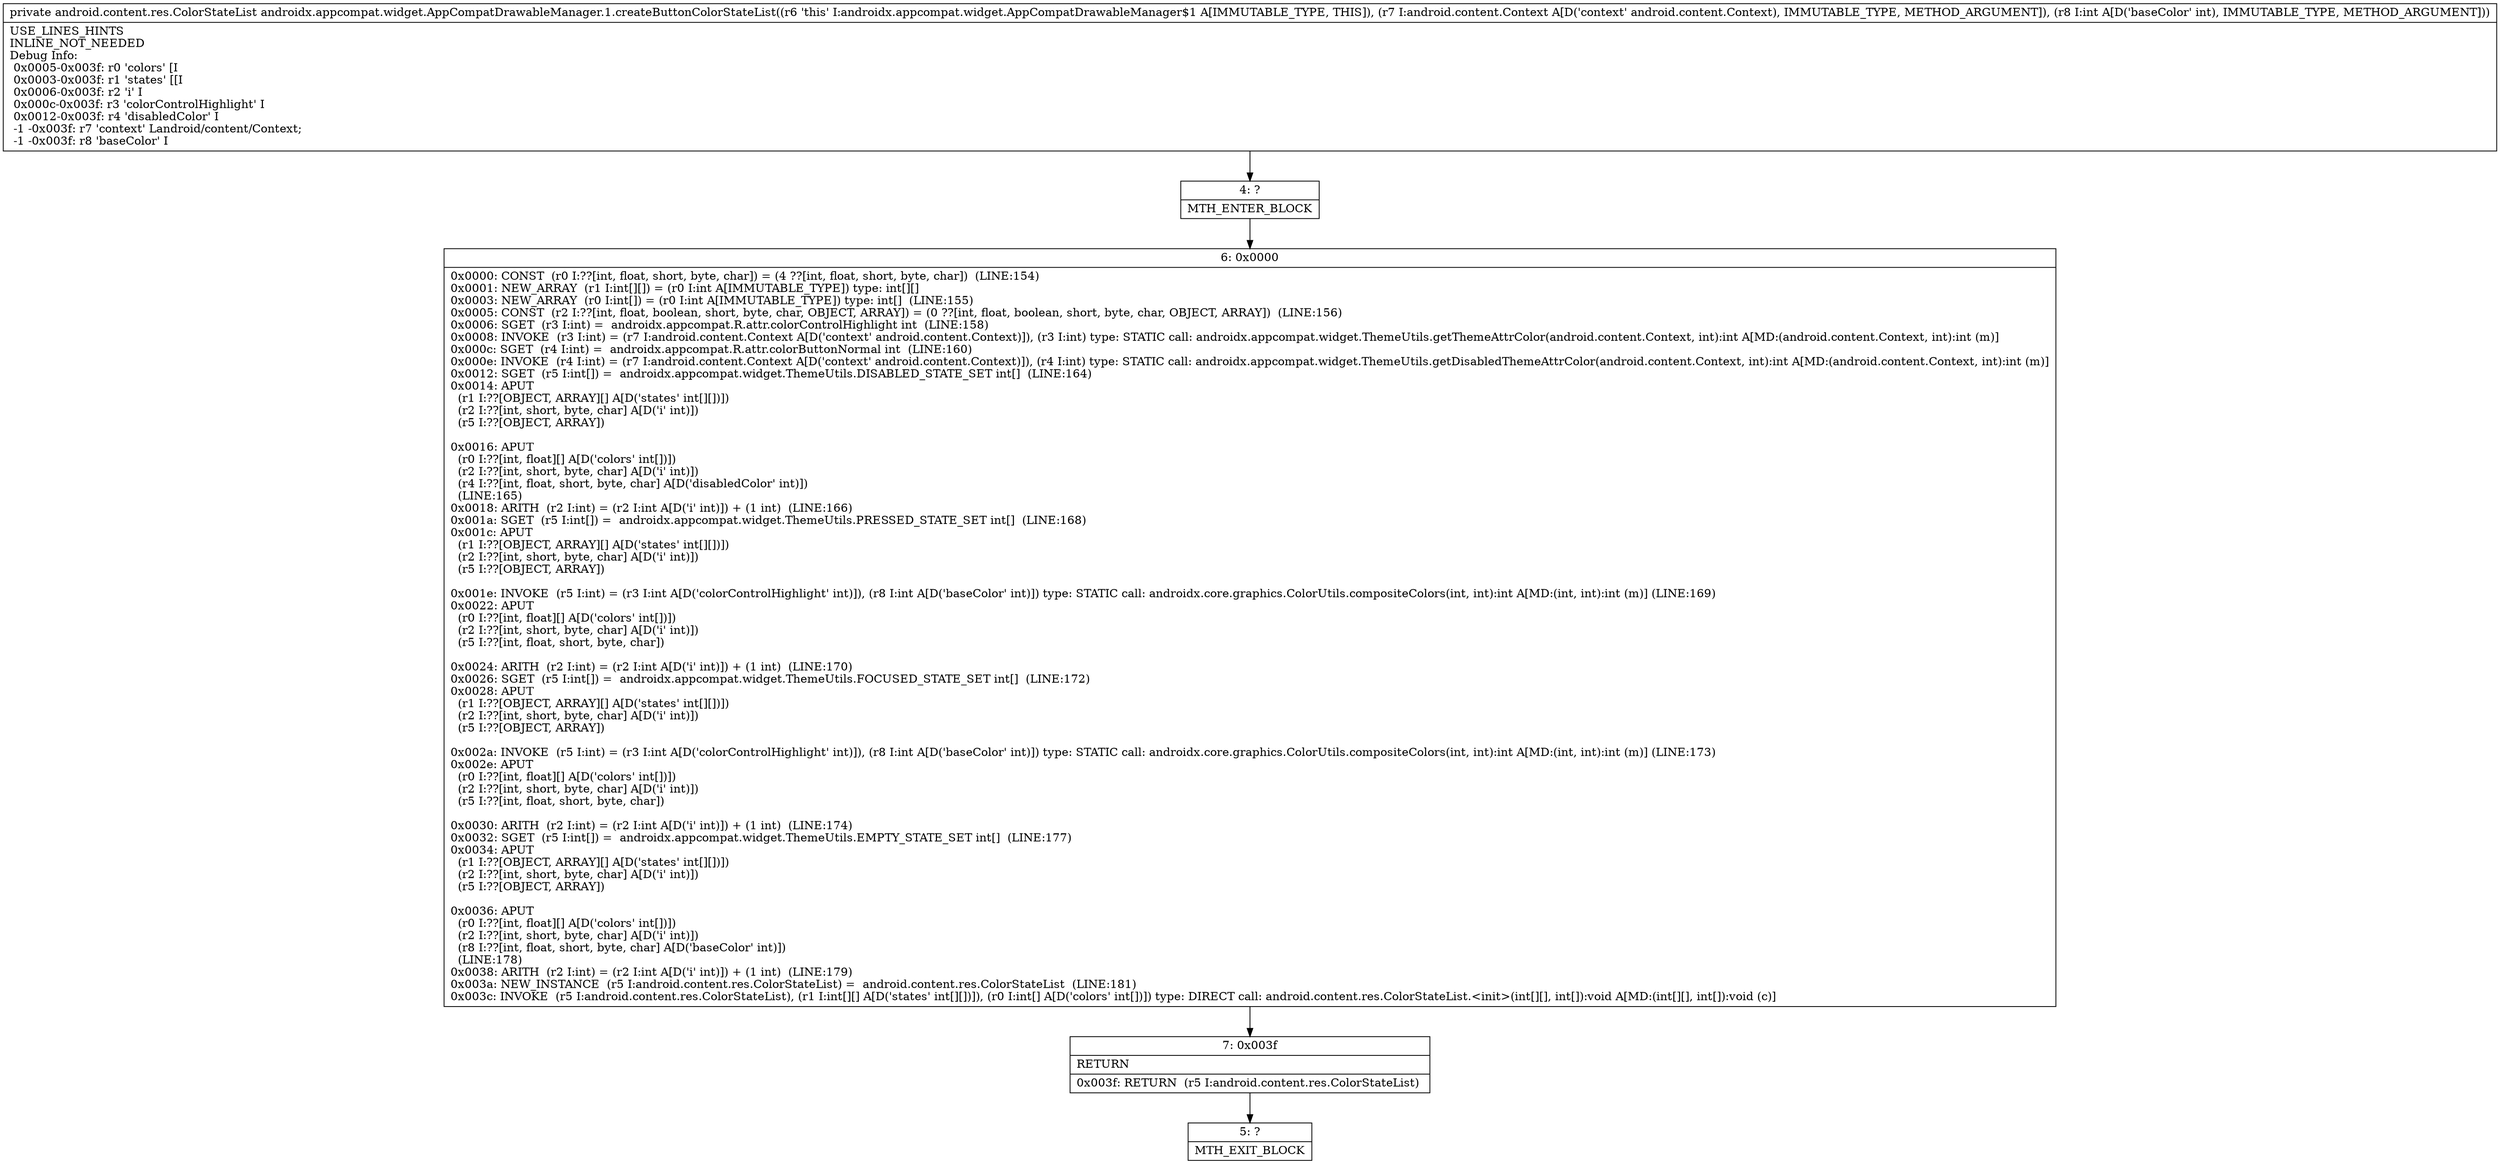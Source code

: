 digraph "CFG forandroidx.appcompat.widget.AppCompatDrawableManager.1.createButtonColorStateList(Landroid\/content\/Context;I)Landroid\/content\/res\/ColorStateList;" {
Node_4 [shape=record,label="{4\:\ ?|MTH_ENTER_BLOCK\l}"];
Node_6 [shape=record,label="{6\:\ 0x0000|0x0000: CONST  (r0 I:??[int, float, short, byte, char]) = (4 ??[int, float, short, byte, char])  (LINE:154)\l0x0001: NEW_ARRAY  (r1 I:int[][]) = (r0 I:int A[IMMUTABLE_TYPE]) type: int[][] \l0x0003: NEW_ARRAY  (r0 I:int[]) = (r0 I:int A[IMMUTABLE_TYPE]) type: int[]  (LINE:155)\l0x0005: CONST  (r2 I:??[int, float, boolean, short, byte, char, OBJECT, ARRAY]) = (0 ??[int, float, boolean, short, byte, char, OBJECT, ARRAY])  (LINE:156)\l0x0006: SGET  (r3 I:int) =  androidx.appcompat.R.attr.colorControlHighlight int  (LINE:158)\l0x0008: INVOKE  (r3 I:int) = (r7 I:android.content.Context A[D('context' android.content.Context)]), (r3 I:int) type: STATIC call: androidx.appcompat.widget.ThemeUtils.getThemeAttrColor(android.content.Context, int):int A[MD:(android.content.Context, int):int (m)]\l0x000c: SGET  (r4 I:int) =  androidx.appcompat.R.attr.colorButtonNormal int  (LINE:160)\l0x000e: INVOKE  (r4 I:int) = (r7 I:android.content.Context A[D('context' android.content.Context)]), (r4 I:int) type: STATIC call: androidx.appcompat.widget.ThemeUtils.getDisabledThemeAttrColor(android.content.Context, int):int A[MD:(android.content.Context, int):int (m)]\l0x0012: SGET  (r5 I:int[]) =  androidx.appcompat.widget.ThemeUtils.DISABLED_STATE_SET int[]  (LINE:164)\l0x0014: APUT  \l  (r1 I:??[OBJECT, ARRAY][] A[D('states' int[][])])\l  (r2 I:??[int, short, byte, char] A[D('i' int)])\l  (r5 I:??[OBJECT, ARRAY])\l \l0x0016: APUT  \l  (r0 I:??[int, float][] A[D('colors' int[])])\l  (r2 I:??[int, short, byte, char] A[D('i' int)])\l  (r4 I:??[int, float, short, byte, char] A[D('disabledColor' int)])\l  (LINE:165)\l0x0018: ARITH  (r2 I:int) = (r2 I:int A[D('i' int)]) + (1 int)  (LINE:166)\l0x001a: SGET  (r5 I:int[]) =  androidx.appcompat.widget.ThemeUtils.PRESSED_STATE_SET int[]  (LINE:168)\l0x001c: APUT  \l  (r1 I:??[OBJECT, ARRAY][] A[D('states' int[][])])\l  (r2 I:??[int, short, byte, char] A[D('i' int)])\l  (r5 I:??[OBJECT, ARRAY])\l \l0x001e: INVOKE  (r5 I:int) = (r3 I:int A[D('colorControlHighlight' int)]), (r8 I:int A[D('baseColor' int)]) type: STATIC call: androidx.core.graphics.ColorUtils.compositeColors(int, int):int A[MD:(int, int):int (m)] (LINE:169)\l0x0022: APUT  \l  (r0 I:??[int, float][] A[D('colors' int[])])\l  (r2 I:??[int, short, byte, char] A[D('i' int)])\l  (r5 I:??[int, float, short, byte, char])\l \l0x0024: ARITH  (r2 I:int) = (r2 I:int A[D('i' int)]) + (1 int)  (LINE:170)\l0x0026: SGET  (r5 I:int[]) =  androidx.appcompat.widget.ThemeUtils.FOCUSED_STATE_SET int[]  (LINE:172)\l0x0028: APUT  \l  (r1 I:??[OBJECT, ARRAY][] A[D('states' int[][])])\l  (r2 I:??[int, short, byte, char] A[D('i' int)])\l  (r5 I:??[OBJECT, ARRAY])\l \l0x002a: INVOKE  (r5 I:int) = (r3 I:int A[D('colorControlHighlight' int)]), (r8 I:int A[D('baseColor' int)]) type: STATIC call: androidx.core.graphics.ColorUtils.compositeColors(int, int):int A[MD:(int, int):int (m)] (LINE:173)\l0x002e: APUT  \l  (r0 I:??[int, float][] A[D('colors' int[])])\l  (r2 I:??[int, short, byte, char] A[D('i' int)])\l  (r5 I:??[int, float, short, byte, char])\l \l0x0030: ARITH  (r2 I:int) = (r2 I:int A[D('i' int)]) + (1 int)  (LINE:174)\l0x0032: SGET  (r5 I:int[]) =  androidx.appcompat.widget.ThemeUtils.EMPTY_STATE_SET int[]  (LINE:177)\l0x0034: APUT  \l  (r1 I:??[OBJECT, ARRAY][] A[D('states' int[][])])\l  (r2 I:??[int, short, byte, char] A[D('i' int)])\l  (r5 I:??[OBJECT, ARRAY])\l \l0x0036: APUT  \l  (r0 I:??[int, float][] A[D('colors' int[])])\l  (r2 I:??[int, short, byte, char] A[D('i' int)])\l  (r8 I:??[int, float, short, byte, char] A[D('baseColor' int)])\l  (LINE:178)\l0x0038: ARITH  (r2 I:int) = (r2 I:int A[D('i' int)]) + (1 int)  (LINE:179)\l0x003a: NEW_INSTANCE  (r5 I:android.content.res.ColorStateList) =  android.content.res.ColorStateList  (LINE:181)\l0x003c: INVOKE  (r5 I:android.content.res.ColorStateList), (r1 I:int[][] A[D('states' int[][])]), (r0 I:int[] A[D('colors' int[])]) type: DIRECT call: android.content.res.ColorStateList.\<init\>(int[][], int[]):void A[MD:(int[][], int[]):void (c)]\l}"];
Node_7 [shape=record,label="{7\:\ 0x003f|RETURN\l|0x003f: RETURN  (r5 I:android.content.res.ColorStateList) \l}"];
Node_5 [shape=record,label="{5\:\ ?|MTH_EXIT_BLOCK\l}"];
MethodNode[shape=record,label="{private android.content.res.ColorStateList androidx.appcompat.widget.AppCompatDrawableManager.1.createButtonColorStateList((r6 'this' I:androidx.appcompat.widget.AppCompatDrawableManager$1 A[IMMUTABLE_TYPE, THIS]), (r7 I:android.content.Context A[D('context' android.content.Context), IMMUTABLE_TYPE, METHOD_ARGUMENT]), (r8 I:int A[D('baseColor' int), IMMUTABLE_TYPE, METHOD_ARGUMENT]))  | USE_LINES_HINTS\lINLINE_NOT_NEEDED\lDebug Info:\l  0x0005\-0x003f: r0 'colors' [I\l  0x0003\-0x003f: r1 'states' [[I\l  0x0006\-0x003f: r2 'i' I\l  0x000c\-0x003f: r3 'colorControlHighlight' I\l  0x0012\-0x003f: r4 'disabledColor' I\l  \-1 \-0x003f: r7 'context' Landroid\/content\/Context;\l  \-1 \-0x003f: r8 'baseColor' I\l}"];
MethodNode -> Node_4;Node_4 -> Node_6;
Node_6 -> Node_7;
Node_7 -> Node_5;
}

